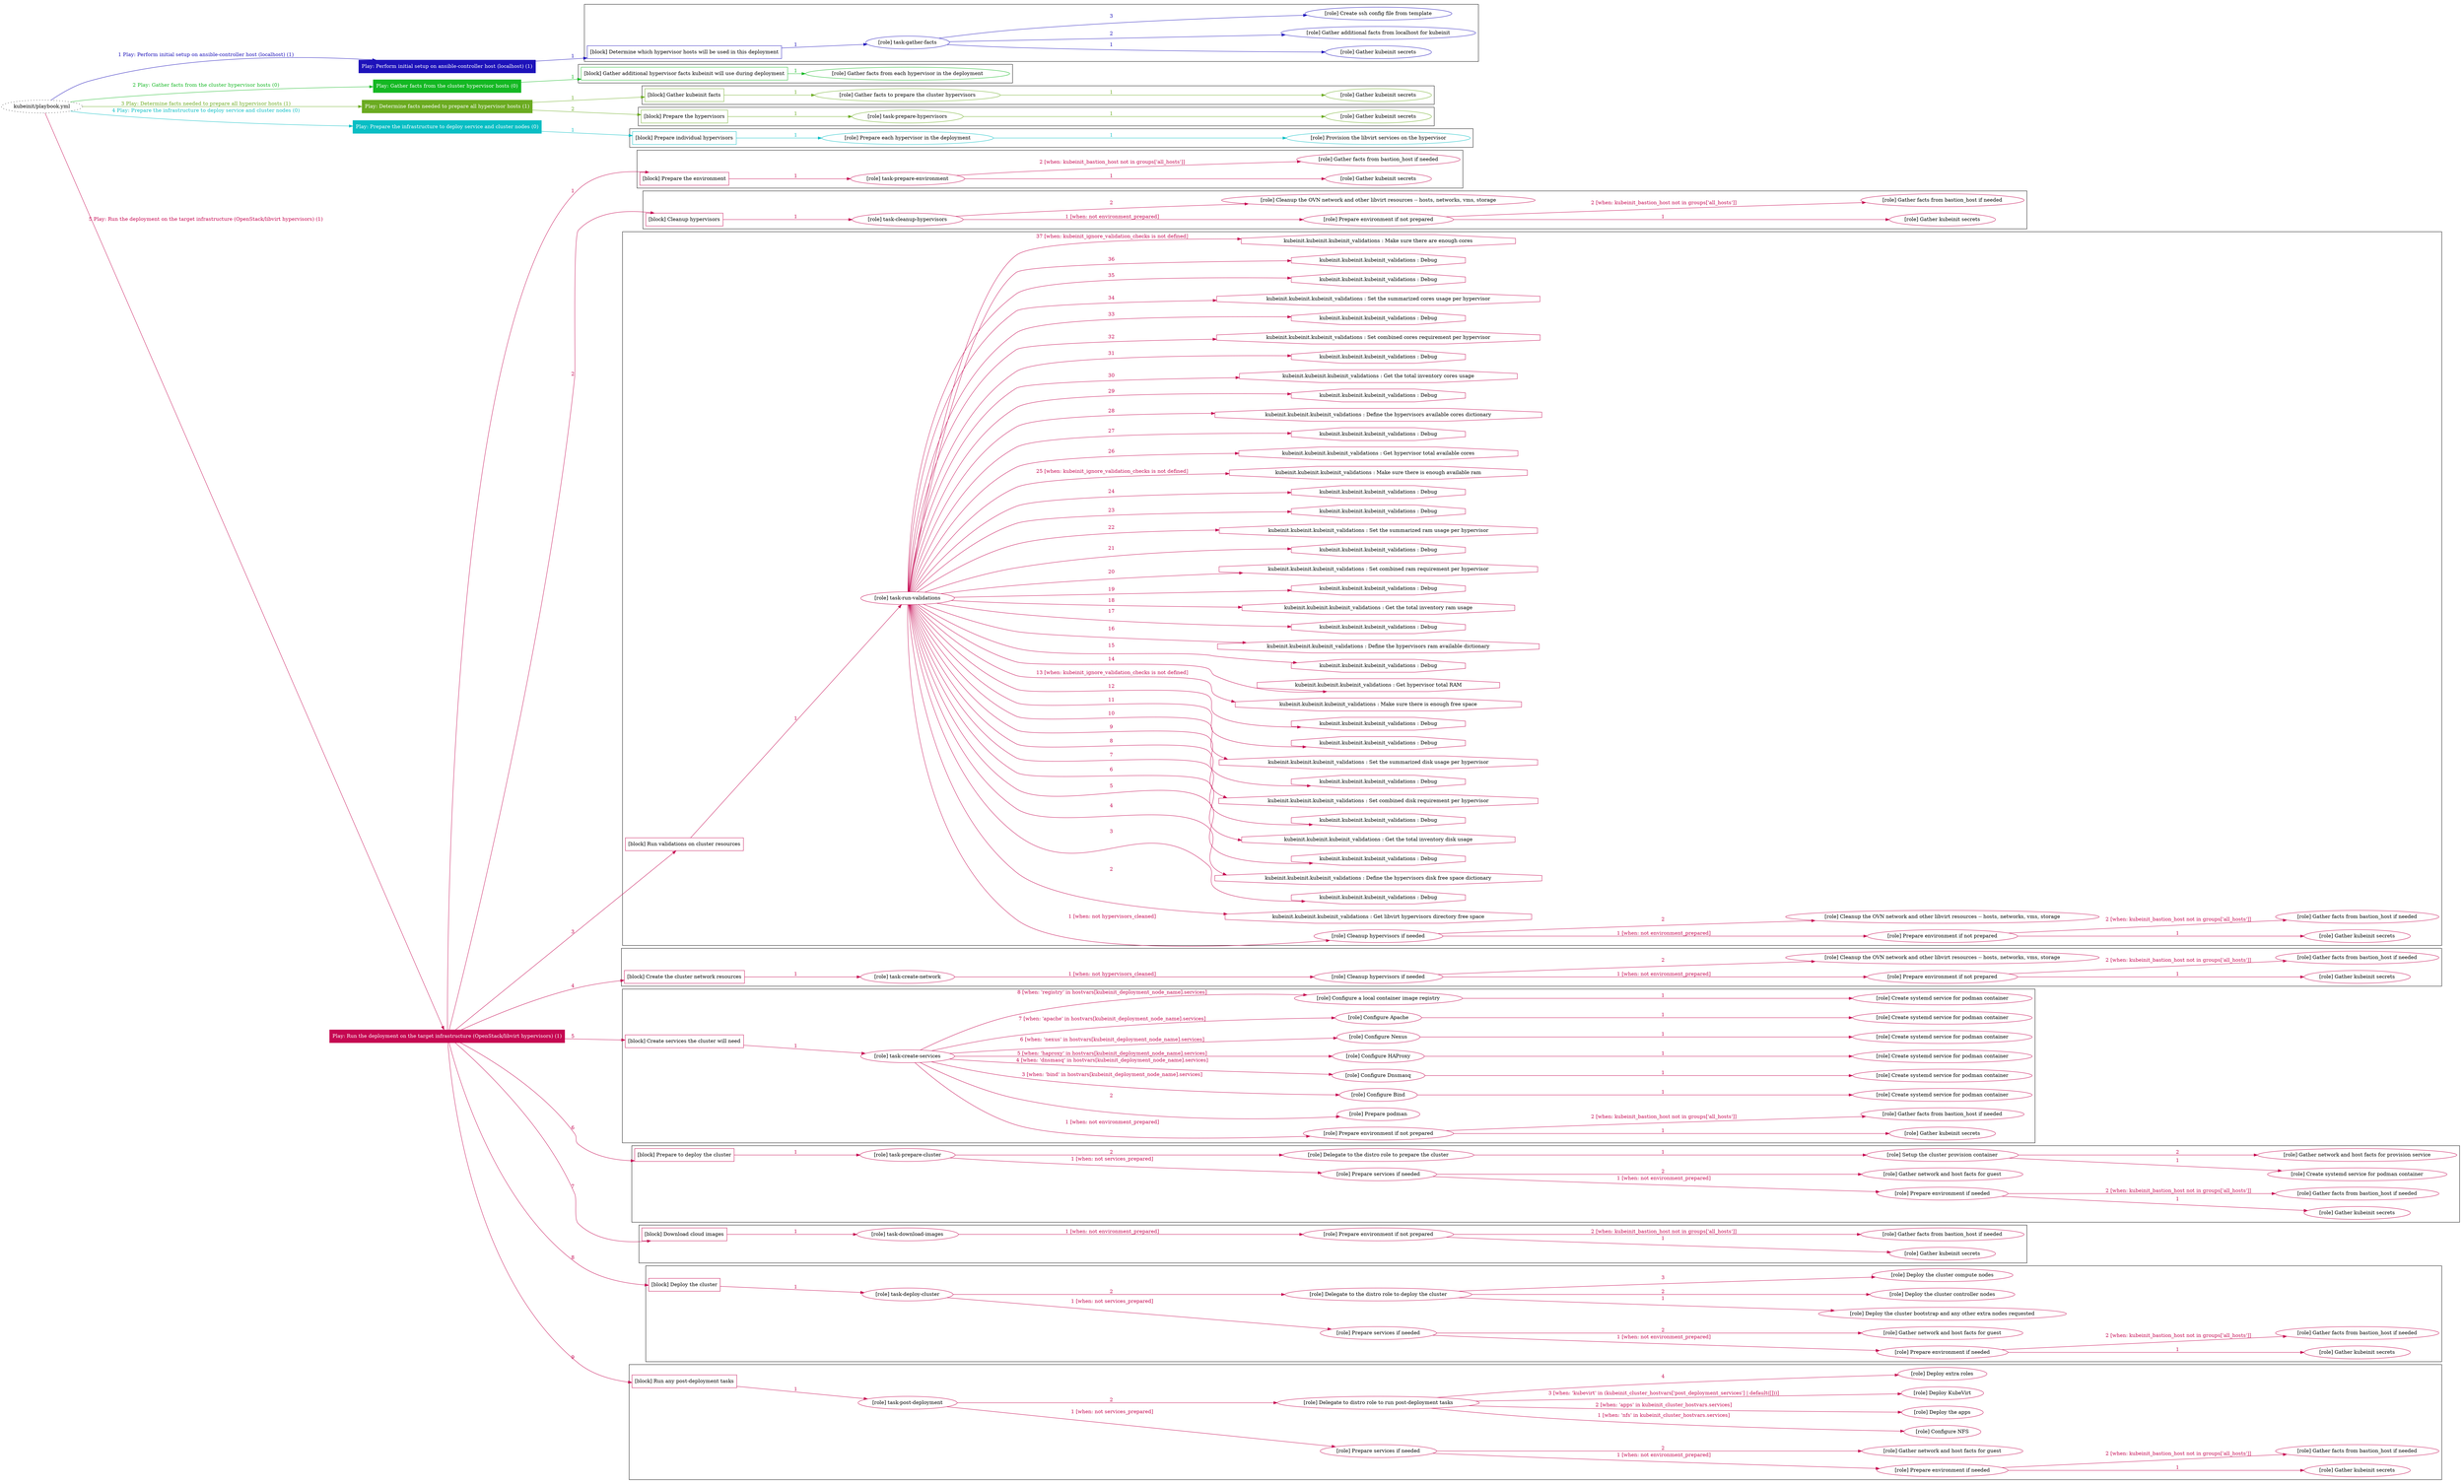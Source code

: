 digraph {
	graph [concentrate=true ordering=in rankdir=LR ratio=fill]
	edge [esep=5 sep=10]
	"kubeinit/playbook.yml" [URL="/home/runner/work/kubeinit/kubeinit/kubeinit/playbook.yml" id=playbook_cd16ead4 style=dotted]
	"kubeinit/playbook.yml" -> play_11371660 [label="1 Play: Perform initial setup on ansible-controller host (localhost) (1)" color="#1d12ba" fontcolor="#1d12ba" id=edge_play_11371660 labeltooltip="1 Play: Perform initial setup on ansible-controller host (localhost) (1)" tooltip="1 Play: Perform initial setup on ansible-controller host (localhost) (1)"]
	subgraph "Play: Perform initial setup on ansible-controller host (localhost) (1)" {
		play_11371660 [label="Play: Perform initial setup on ansible-controller host (localhost) (1)" URL="/home/runner/work/kubeinit/kubeinit/kubeinit/playbook.yml" color="#1d12ba" fontcolor="#ffffff" id=play_11371660 shape=box style=filled tooltip=localhost]
		play_11371660 -> block_003bd693 [label=1 color="#1d12ba" fontcolor="#1d12ba" id=edge_block_003bd693 labeltooltip=1 tooltip=1]
		subgraph cluster_block_003bd693 {
			block_003bd693 [label="[block] Determine which hypervisor hosts will be used in this deployment" URL="/home/runner/work/kubeinit/kubeinit/kubeinit/playbook.yml" color="#1d12ba" id=block_003bd693 labeltooltip="Determine which hypervisor hosts will be used in this deployment" shape=box tooltip="Determine which hypervisor hosts will be used in this deployment"]
			block_003bd693 -> role_1461ab74 [label="1 " color="#1d12ba" fontcolor="#1d12ba" id=edge_role_1461ab74 labeltooltip="1 " tooltip="1 "]
			subgraph "task-gather-facts" {
				role_1461ab74 [label="[role] task-gather-facts" URL="/home/runner/work/kubeinit/kubeinit/kubeinit/playbook.yml" color="#1d12ba" id=role_1461ab74 tooltip="task-gather-facts"]
				role_1461ab74 -> role_15c29827 [label="1 " color="#1d12ba" fontcolor="#1d12ba" id=edge_role_15c29827 labeltooltip="1 " tooltip="1 "]
				subgraph "Gather kubeinit secrets" {
					role_15c29827 [label="[role] Gather kubeinit secrets" URL="/home/runner/.ansible/collections/ansible_collections/kubeinit/kubeinit/roles/kubeinit_prepare/tasks/build_hypervisors_group.yml" color="#1d12ba" id=role_15c29827 tooltip="Gather kubeinit secrets"]
				}
				role_1461ab74 -> role_cc65c657 [label="2 " color="#1d12ba" fontcolor="#1d12ba" id=edge_role_cc65c657 labeltooltip="2 " tooltip="2 "]
				subgraph "Gather additional facts from localhost for kubeinit" {
					role_cc65c657 [label="[role] Gather additional facts from localhost for kubeinit" URL="/home/runner/.ansible/collections/ansible_collections/kubeinit/kubeinit/roles/kubeinit_prepare/tasks/build_hypervisors_group.yml" color="#1d12ba" id=role_cc65c657 tooltip="Gather additional facts from localhost for kubeinit"]
				}
				role_1461ab74 -> role_cb141299 [label="3 " color="#1d12ba" fontcolor="#1d12ba" id=edge_role_cb141299 labeltooltip="3 " tooltip="3 "]
				subgraph "Create ssh config file from template" {
					role_cb141299 [label="[role] Create ssh config file from template" URL="/home/runner/.ansible/collections/ansible_collections/kubeinit/kubeinit/roles/kubeinit_prepare/tasks/build_hypervisors_group.yml" color="#1d12ba" id=role_cb141299 tooltip="Create ssh config file from template"]
				}
			}
		}
	}
	"kubeinit/playbook.yml" -> play_63fe3775 [label="2 Play: Gather facts from the cluster hypervisor hosts (0)" color="#14b823" fontcolor="#14b823" id=edge_play_63fe3775 labeltooltip="2 Play: Gather facts from the cluster hypervisor hosts (0)" tooltip="2 Play: Gather facts from the cluster hypervisor hosts (0)"]
	subgraph "Play: Gather facts from the cluster hypervisor hosts (0)" {
		play_63fe3775 [label="Play: Gather facts from the cluster hypervisor hosts (0)" URL="/home/runner/work/kubeinit/kubeinit/kubeinit/playbook.yml" color="#14b823" fontcolor="#ffffff" id=play_63fe3775 shape=box style=filled tooltip="Play: Gather facts from the cluster hypervisor hosts (0)"]
		play_63fe3775 -> block_874e6f72 [label=1 color="#14b823" fontcolor="#14b823" id=edge_block_874e6f72 labeltooltip=1 tooltip=1]
		subgraph cluster_block_874e6f72 {
			block_874e6f72 [label="[block] Gather additional hypervisor facts kubeinit will use during deployment" URL="/home/runner/work/kubeinit/kubeinit/kubeinit/playbook.yml" color="#14b823" id=block_874e6f72 labeltooltip="Gather additional hypervisor facts kubeinit will use during deployment" shape=box tooltip="Gather additional hypervisor facts kubeinit will use during deployment"]
			block_874e6f72 -> role_eb7228c4 [label="1 " color="#14b823" fontcolor="#14b823" id=edge_role_eb7228c4 labeltooltip="1 " tooltip="1 "]
			subgraph "Gather facts from each hypervisor in the deployment" {
				role_eb7228c4 [label="[role] Gather facts from each hypervisor in the deployment" URL="/home/runner/work/kubeinit/kubeinit/kubeinit/playbook.yml" color="#14b823" id=role_eb7228c4 tooltip="Gather facts from each hypervisor in the deployment"]
			}
		}
	}
	"kubeinit/playbook.yml" -> play_6b877918 [label="3 Play: Determine facts needed to prepare all hypervisor hosts (1)" color="#6bab21" fontcolor="#6bab21" id=edge_play_6b877918 labeltooltip="3 Play: Determine facts needed to prepare all hypervisor hosts (1)" tooltip="3 Play: Determine facts needed to prepare all hypervisor hosts (1)"]
	subgraph "Play: Determine facts needed to prepare all hypervisor hosts (1)" {
		play_6b877918 [label="Play: Determine facts needed to prepare all hypervisor hosts (1)" URL="/home/runner/work/kubeinit/kubeinit/kubeinit/playbook.yml" color="#6bab21" fontcolor="#ffffff" id=play_6b877918 shape=box style=filled tooltip=localhost]
		play_6b877918 -> block_9a931f03 [label=1 color="#6bab21" fontcolor="#6bab21" id=edge_block_9a931f03 labeltooltip=1 tooltip=1]
		subgraph cluster_block_9a931f03 {
			block_9a931f03 [label="[block] Gather kubeinit facts" URL="/home/runner/work/kubeinit/kubeinit/kubeinit/playbook.yml" color="#6bab21" id=block_9a931f03 labeltooltip="Gather kubeinit facts" shape=box tooltip="Gather kubeinit facts"]
			block_9a931f03 -> role_4dd9bf9b [label="1 " color="#6bab21" fontcolor="#6bab21" id=edge_role_4dd9bf9b labeltooltip="1 " tooltip="1 "]
			subgraph "Gather facts to prepare the cluster hypervisors" {
				role_4dd9bf9b [label="[role] Gather facts to prepare the cluster hypervisors" URL="/home/runner/work/kubeinit/kubeinit/kubeinit/playbook.yml" color="#6bab21" id=role_4dd9bf9b tooltip="Gather facts to prepare the cluster hypervisors"]
				role_4dd9bf9b -> role_e84a032f [label="1 " color="#6bab21" fontcolor="#6bab21" id=edge_role_e84a032f labeltooltip="1 " tooltip="1 "]
				subgraph "Gather kubeinit secrets" {
					role_e84a032f [label="[role] Gather kubeinit secrets" URL="/home/runner/.ansible/collections/ansible_collections/kubeinit/kubeinit/roles/kubeinit_prepare/tasks/gather_kubeinit_facts.yml" color="#6bab21" id=role_e84a032f tooltip="Gather kubeinit secrets"]
				}
			}
		}
		play_6b877918 -> block_a1c297d4 [label=2 color="#6bab21" fontcolor="#6bab21" id=edge_block_a1c297d4 labeltooltip=2 tooltip=2]
		subgraph cluster_block_a1c297d4 {
			block_a1c297d4 [label="[block] Prepare the hypervisors" URL="/home/runner/work/kubeinit/kubeinit/kubeinit/playbook.yml" color="#6bab21" id=block_a1c297d4 labeltooltip="Prepare the hypervisors" shape=box tooltip="Prepare the hypervisors"]
			block_a1c297d4 -> role_7a3e7847 [label="1 " color="#6bab21" fontcolor="#6bab21" id=edge_role_7a3e7847 labeltooltip="1 " tooltip="1 "]
			subgraph "task-prepare-hypervisors" {
				role_7a3e7847 [label="[role] task-prepare-hypervisors" URL="/home/runner/work/kubeinit/kubeinit/kubeinit/playbook.yml" color="#6bab21" id=role_7a3e7847 tooltip="task-prepare-hypervisors"]
				role_7a3e7847 -> role_296711be [label="1 " color="#6bab21" fontcolor="#6bab21" id=edge_role_296711be labeltooltip="1 " tooltip="1 "]
				subgraph "Gather kubeinit secrets" {
					role_296711be [label="[role] Gather kubeinit secrets" URL="/home/runner/.ansible/collections/ansible_collections/kubeinit/kubeinit/roles/kubeinit_prepare/tasks/gather_kubeinit_facts.yml" color="#6bab21" id=role_296711be tooltip="Gather kubeinit secrets"]
				}
			}
		}
	}
	"kubeinit/playbook.yml" -> play_7763d731 [label="4 Play: Prepare the infrastructure to deploy service and cluster nodes (0)" color="#08bec4" fontcolor="#08bec4" id=edge_play_7763d731 labeltooltip="4 Play: Prepare the infrastructure to deploy service and cluster nodes (0)" tooltip="4 Play: Prepare the infrastructure to deploy service and cluster nodes (0)"]
	subgraph "Play: Prepare the infrastructure to deploy service and cluster nodes (0)" {
		play_7763d731 [label="Play: Prepare the infrastructure to deploy service and cluster nodes (0)" URL="/home/runner/work/kubeinit/kubeinit/kubeinit/playbook.yml" color="#08bec4" fontcolor="#ffffff" id=play_7763d731 shape=box style=filled tooltip="Play: Prepare the infrastructure to deploy service and cluster nodes (0)"]
		play_7763d731 -> block_60511282 [label=1 color="#08bec4" fontcolor="#08bec4" id=edge_block_60511282 labeltooltip=1 tooltip=1]
		subgraph cluster_block_60511282 {
			block_60511282 [label="[block] Prepare individual hypervisors" URL="/home/runner/work/kubeinit/kubeinit/kubeinit/playbook.yml" color="#08bec4" id=block_60511282 labeltooltip="Prepare individual hypervisors" shape=box tooltip="Prepare individual hypervisors"]
			block_60511282 -> role_931f05fa [label="1 " color="#08bec4" fontcolor="#08bec4" id=edge_role_931f05fa labeltooltip="1 " tooltip="1 "]
			subgraph "Prepare each hypervisor in the deployment" {
				role_931f05fa [label="[role] Prepare each hypervisor in the deployment" URL="/home/runner/work/kubeinit/kubeinit/kubeinit/playbook.yml" color="#08bec4" id=role_931f05fa tooltip="Prepare each hypervisor in the deployment"]
				role_931f05fa -> role_f83ff246 [label="1 " color="#08bec4" fontcolor="#08bec4" id=edge_role_f83ff246 labeltooltip="1 " tooltip="1 "]
				subgraph "Provision the libvirt services on the hypervisor" {
					role_f83ff246 [label="[role] Provision the libvirt services on the hypervisor" URL="/home/runner/.ansible/collections/ansible_collections/kubeinit/kubeinit/roles/kubeinit_prepare/tasks/prepare_hypervisor.yml" color="#08bec4" id=role_f83ff246 tooltip="Provision the libvirt services on the hypervisor"]
				}
			}
		}
	}
	"kubeinit/playbook.yml" -> play_a94980af [label="5 Play: Run the deployment on the target infrastructure (OpenStack/libvirt hypervisors) (1)" color="#c50751" fontcolor="#c50751" id=edge_play_a94980af labeltooltip="5 Play: Run the deployment on the target infrastructure (OpenStack/libvirt hypervisors) (1)" tooltip="5 Play: Run the deployment on the target infrastructure (OpenStack/libvirt hypervisors) (1)"]
	subgraph "Play: Run the deployment on the target infrastructure (OpenStack/libvirt hypervisors) (1)" {
		play_a94980af [label="Play: Run the deployment on the target infrastructure (OpenStack/libvirt hypervisors) (1)" URL="/home/runner/work/kubeinit/kubeinit/kubeinit/playbook.yml" color="#c50751" fontcolor="#ffffff" id=play_a94980af shape=box style=filled tooltip=localhost]
		play_a94980af -> block_7f23d1d3 [label=1 color="#c50751" fontcolor="#c50751" id=edge_block_7f23d1d3 labeltooltip=1 tooltip=1]
		subgraph cluster_block_7f23d1d3 {
			block_7f23d1d3 [label="[block] Prepare the environment" URL="/home/runner/work/kubeinit/kubeinit/kubeinit/playbook.yml" color="#c50751" id=block_7f23d1d3 labeltooltip="Prepare the environment" shape=box tooltip="Prepare the environment"]
			block_7f23d1d3 -> role_2b3832c0 [label="1 " color="#c50751" fontcolor="#c50751" id=edge_role_2b3832c0 labeltooltip="1 " tooltip="1 "]
			subgraph "task-prepare-environment" {
				role_2b3832c0 [label="[role] task-prepare-environment" URL="/home/runner/work/kubeinit/kubeinit/kubeinit/playbook.yml" color="#c50751" id=role_2b3832c0 tooltip="task-prepare-environment"]
				role_2b3832c0 -> role_0dd5f93f [label="1 " color="#c50751" fontcolor="#c50751" id=edge_role_0dd5f93f labeltooltip="1 " tooltip="1 "]
				subgraph "Gather kubeinit secrets" {
					role_0dd5f93f [label="[role] Gather kubeinit secrets" URL="/home/runner/.ansible/collections/ansible_collections/kubeinit/kubeinit/roles/kubeinit_prepare/tasks/gather_kubeinit_facts.yml" color="#c50751" id=role_0dd5f93f tooltip="Gather kubeinit secrets"]
				}
				role_2b3832c0 -> role_5904b283 [label="2 [when: kubeinit_bastion_host not in groups['all_hosts']]" color="#c50751" fontcolor="#c50751" id=edge_role_5904b283 labeltooltip="2 [when: kubeinit_bastion_host not in groups['all_hosts']]" tooltip="2 [when: kubeinit_bastion_host not in groups['all_hosts']]"]
				subgraph "Gather facts from bastion_host if needed" {
					role_5904b283 [label="[role] Gather facts from bastion_host if needed" URL="/home/runner/.ansible/collections/ansible_collections/kubeinit/kubeinit/roles/kubeinit_prepare/tasks/main.yml" color="#c50751" id=role_5904b283 tooltip="Gather facts from bastion_host if needed"]
				}
			}
		}
		play_a94980af -> block_cef72ad6 [label=2 color="#c50751" fontcolor="#c50751" id=edge_block_cef72ad6 labeltooltip=2 tooltip=2]
		subgraph cluster_block_cef72ad6 {
			block_cef72ad6 [label="[block] Cleanup hypervisors" URL="/home/runner/work/kubeinit/kubeinit/kubeinit/playbook.yml" color="#c50751" id=block_cef72ad6 labeltooltip="Cleanup hypervisors" shape=box tooltip="Cleanup hypervisors"]
			block_cef72ad6 -> role_95093b40 [label="1 " color="#c50751" fontcolor="#c50751" id=edge_role_95093b40 labeltooltip="1 " tooltip="1 "]
			subgraph "task-cleanup-hypervisors" {
				role_95093b40 [label="[role] task-cleanup-hypervisors" URL="/home/runner/work/kubeinit/kubeinit/kubeinit/playbook.yml" color="#c50751" id=role_95093b40 tooltip="task-cleanup-hypervisors"]
				role_95093b40 -> role_24d0aaef [label="1 [when: not environment_prepared]" color="#c50751" fontcolor="#c50751" id=edge_role_24d0aaef labeltooltip="1 [when: not environment_prepared]" tooltip="1 [when: not environment_prepared]"]
				subgraph "Prepare environment if not prepared" {
					role_24d0aaef [label="[role] Prepare environment if not prepared" URL="/home/runner/.ansible/collections/ansible_collections/kubeinit/kubeinit/roles/kubeinit_libvirt/tasks/cleanup_hypervisors.yml" color="#c50751" id=role_24d0aaef tooltip="Prepare environment if not prepared"]
					role_24d0aaef -> role_512c0434 [label="1 " color="#c50751" fontcolor="#c50751" id=edge_role_512c0434 labeltooltip="1 " tooltip="1 "]
					subgraph "Gather kubeinit secrets" {
						role_512c0434 [label="[role] Gather kubeinit secrets" URL="/home/runner/.ansible/collections/ansible_collections/kubeinit/kubeinit/roles/kubeinit_prepare/tasks/gather_kubeinit_facts.yml" color="#c50751" id=role_512c0434 tooltip="Gather kubeinit secrets"]
					}
					role_24d0aaef -> role_0984c1f4 [label="2 [when: kubeinit_bastion_host not in groups['all_hosts']]" color="#c50751" fontcolor="#c50751" id=edge_role_0984c1f4 labeltooltip="2 [when: kubeinit_bastion_host not in groups['all_hosts']]" tooltip="2 [when: kubeinit_bastion_host not in groups['all_hosts']]"]
					subgraph "Gather facts from bastion_host if needed" {
						role_0984c1f4 [label="[role] Gather facts from bastion_host if needed" URL="/home/runner/.ansible/collections/ansible_collections/kubeinit/kubeinit/roles/kubeinit_prepare/tasks/main.yml" color="#c50751" id=role_0984c1f4 tooltip="Gather facts from bastion_host if needed"]
					}
				}
				role_95093b40 -> role_f20df3d6 [label="2 " color="#c50751" fontcolor="#c50751" id=edge_role_f20df3d6 labeltooltip="2 " tooltip="2 "]
				subgraph "Cleanup the OVN network and other libvirt resources -- hosts, networks, vms, storage" {
					role_f20df3d6 [label="[role] Cleanup the OVN network and other libvirt resources -- hosts, networks, vms, storage" URL="/home/runner/.ansible/collections/ansible_collections/kubeinit/kubeinit/roles/kubeinit_libvirt/tasks/cleanup_hypervisors.yml" color="#c50751" id=role_f20df3d6 tooltip="Cleanup the OVN network and other libvirt resources -- hosts, networks, vms, storage"]
				}
			}
		}
		play_a94980af -> block_89711eef [label=3 color="#c50751" fontcolor="#c50751" id=edge_block_89711eef labeltooltip=3 tooltip=3]
		subgraph cluster_block_89711eef {
			block_89711eef [label="[block] Run validations on cluster resources" URL="/home/runner/work/kubeinit/kubeinit/kubeinit/playbook.yml" color="#c50751" id=block_89711eef labeltooltip="Run validations on cluster resources" shape=box tooltip="Run validations on cluster resources"]
			block_89711eef -> role_3c45a661 [label="1 " color="#c50751" fontcolor="#c50751" id=edge_role_3c45a661 labeltooltip="1 " tooltip="1 "]
			subgraph "task-run-validations" {
				role_3c45a661 [label="[role] task-run-validations" URL="/home/runner/work/kubeinit/kubeinit/kubeinit/playbook.yml" color="#c50751" id=role_3c45a661 tooltip="task-run-validations"]
				role_3c45a661 -> role_198b54dd [label="1 [when: not hypervisors_cleaned]" color="#c50751" fontcolor="#c50751" id=edge_role_198b54dd labeltooltip="1 [when: not hypervisors_cleaned]" tooltip="1 [when: not hypervisors_cleaned]"]
				subgraph "Cleanup hypervisors if needed" {
					role_198b54dd [label="[role] Cleanup hypervisors if needed" URL="/home/runner/.ansible/collections/ansible_collections/kubeinit/kubeinit/roles/kubeinit_validations/tasks/main.yml" color="#c50751" id=role_198b54dd tooltip="Cleanup hypervisors if needed"]
					role_198b54dd -> role_144cb276 [label="1 [when: not environment_prepared]" color="#c50751" fontcolor="#c50751" id=edge_role_144cb276 labeltooltip="1 [when: not environment_prepared]" tooltip="1 [when: not environment_prepared]"]
					subgraph "Prepare environment if not prepared" {
						role_144cb276 [label="[role] Prepare environment if not prepared" URL="/home/runner/.ansible/collections/ansible_collections/kubeinit/kubeinit/roles/kubeinit_libvirt/tasks/cleanup_hypervisors.yml" color="#c50751" id=role_144cb276 tooltip="Prepare environment if not prepared"]
						role_144cb276 -> role_412c0b9e [label="1 " color="#c50751" fontcolor="#c50751" id=edge_role_412c0b9e labeltooltip="1 " tooltip="1 "]
						subgraph "Gather kubeinit secrets" {
							role_412c0b9e [label="[role] Gather kubeinit secrets" URL="/home/runner/.ansible/collections/ansible_collections/kubeinit/kubeinit/roles/kubeinit_prepare/tasks/gather_kubeinit_facts.yml" color="#c50751" id=role_412c0b9e tooltip="Gather kubeinit secrets"]
						}
						role_144cb276 -> role_b5db2d75 [label="2 [when: kubeinit_bastion_host not in groups['all_hosts']]" color="#c50751" fontcolor="#c50751" id=edge_role_b5db2d75 labeltooltip="2 [when: kubeinit_bastion_host not in groups['all_hosts']]" tooltip="2 [when: kubeinit_bastion_host not in groups['all_hosts']]"]
						subgraph "Gather facts from bastion_host if needed" {
							role_b5db2d75 [label="[role] Gather facts from bastion_host if needed" URL="/home/runner/.ansible/collections/ansible_collections/kubeinit/kubeinit/roles/kubeinit_prepare/tasks/main.yml" color="#c50751" id=role_b5db2d75 tooltip="Gather facts from bastion_host if needed"]
						}
					}
					role_198b54dd -> role_e45bc16d [label="2 " color="#c50751" fontcolor="#c50751" id=edge_role_e45bc16d labeltooltip="2 " tooltip="2 "]
					subgraph "Cleanup the OVN network and other libvirt resources -- hosts, networks, vms, storage" {
						role_e45bc16d [label="[role] Cleanup the OVN network and other libvirt resources -- hosts, networks, vms, storage" URL="/home/runner/.ansible/collections/ansible_collections/kubeinit/kubeinit/roles/kubeinit_libvirt/tasks/cleanup_hypervisors.yml" color="#c50751" id=role_e45bc16d tooltip="Cleanup the OVN network and other libvirt resources -- hosts, networks, vms, storage"]
					}
				}
				task_63f6a3d4 [label="kubeinit.kubeinit.kubeinit_validations : Get libvirt hypervisors directory free space" URL="/home/runner/.ansible/collections/ansible_collections/kubeinit/kubeinit/roles/kubeinit_validations/tasks/10_libvirt_free_space.yml" color="#c50751" id=task_63f6a3d4 shape=octagon tooltip="kubeinit.kubeinit.kubeinit_validations : Get libvirt hypervisors directory free space"]
				role_3c45a661 -> task_63f6a3d4 [label="2 " color="#c50751" fontcolor="#c50751" id=edge_task_63f6a3d4 labeltooltip="2 " tooltip="2 "]
				task_f235f032 [label="kubeinit.kubeinit.kubeinit_validations : Debug" URL="/home/runner/.ansible/collections/ansible_collections/kubeinit/kubeinit/roles/kubeinit_validations/tasks/10_libvirt_free_space.yml" color="#c50751" id=task_f235f032 shape=octagon tooltip="kubeinit.kubeinit.kubeinit_validations : Debug"]
				role_3c45a661 -> task_f235f032 [label="3 " color="#c50751" fontcolor="#c50751" id=edge_task_f235f032 labeltooltip="3 " tooltip="3 "]
				task_7482a63d [label="kubeinit.kubeinit.kubeinit_validations : Define the hypervisors disk free space dictionary" URL="/home/runner/.ansible/collections/ansible_collections/kubeinit/kubeinit/roles/kubeinit_validations/tasks/10_libvirt_free_space.yml" color="#c50751" id=task_7482a63d shape=octagon tooltip="kubeinit.kubeinit.kubeinit_validations : Define the hypervisors disk free space dictionary"]
				role_3c45a661 -> task_7482a63d [label="4 " color="#c50751" fontcolor="#c50751" id=edge_task_7482a63d labeltooltip="4 " tooltip="4 "]
				task_71e4ed7b [label="kubeinit.kubeinit.kubeinit_validations : Debug" URL="/home/runner/.ansible/collections/ansible_collections/kubeinit/kubeinit/roles/kubeinit_validations/tasks/10_libvirt_free_space.yml" color="#c50751" id=task_71e4ed7b shape=octagon tooltip="kubeinit.kubeinit.kubeinit_validations : Debug"]
				role_3c45a661 -> task_71e4ed7b [label="5 " color="#c50751" fontcolor="#c50751" id=edge_task_71e4ed7b labeltooltip="5 " tooltip="5 "]
				task_44490036 [label="kubeinit.kubeinit.kubeinit_validations : Get the total inventory disk usage" URL="/home/runner/.ansible/collections/ansible_collections/kubeinit/kubeinit/roles/kubeinit_validations/tasks/10_libvirt_free_space.yml" color="#c50751" id=task_44490036 shape=octagon tooltip="kubeinit.kubeinit.kubeinit_validations : Get the total inventory disk usage"]
				role_3c45a661 -> task_44490036 [label="6 " color="#c50751" fontcolor="#c50751" id=edge_task_44490036 labeltooltip="6 " tooltip="6 "]
				task_16bd3f39 [label="kubeinit.kubeinit.kubeinit_validations : Debug" URL="/home/runner/.ansible/collections/ansible_collections/kubeinit/kubeinit/roles/kubeinit_validations/tasks/10_libvirt_free_space.yml" color="#c50751" id=task_16bd3f39 shape=octagon tooltip="kubeinit.kubeinit.kubeinit_validations : Debug"]
				role_3c45a661 -> task_16bd3f39 [label="7 " color="#c50751" fontcolor="#c50751" id=edge_task_16bd3f39 labeltooltip="7 " tooltip="7 "]
				task_02ad787b [label="kubeinit.kubeinit.kubeinit_validations : Set combined disk requirement per hypervisor" URL="/home/runner/.ansible/collections/ansible_collections/kubeinit/kubeinit/roles/kubeinit_validations/tasks/10_libvirt_free_space.yml" color="#c50751" id=task_02ad787b shape=octagon tooltip="kubeinit.kubeinit.kubeinit_validations : Set combined disk requirement per hypervisor"]
				role_3c45a661 -> task_02ad787b [label="8 " color="#c50751" fontcolor="#c50751" id=edge_task_02ad787b labeltooltip="8 " tooltip="8 "]
				task_a9f86ada [label="kubeinit.kubeinit.kubeinit_validations : Debug" URL="/home/runner/.ansible/collections/ansible_collections/kubeinit/kubeinit/roles/kubeinit_validations/tasks/10_libvirt_free_space.yml" color="#c50751" id=task_a9f86ada shape=octagon tooltip="kubeinit.kubeinit.kubeinit_validations : Debug"]
				role_3c45a661 -> task_a9f86ada [label="9 " color="#c50751" fontcolor="#c50751" id=edge_task_a9f86ada labeltooltip="9 " tooltip="9 "]
				task_7e61ef0e [label="kubeinit.kubeinit.kubeinit_validations : Set the summarized disk usage per hypervisor" URL="/home/runner/.ansible/collections/ansible_collections/kubeinit/kubeinit/roles/kubeinit_validations/tasks/10_libvirt_free_space.yml" color="#c50751" id=task_7e61ef0e shape=octagon tooltip="kubeinit.kubeinit.kubeinit_validations : Set the summarized disk usage per hypervisor"]
				role_3c45a661 -> task_7e61ef0e [label="10 " color="#c50751" fontcolor="#c50751" id=edge_task_7e61ef0e labeltooltip="10 " tooltip="10 "]
				task_0809f26e [label="kubeinit.kubeinit.kubeinit_validations : Debug" URL="/home/runner/.ansible/collections/ansible_collections/kubeinit/kubeinit/roles/kubeinit_validations/tasks/10_libvirt_free_space.yml" color="#c50751" id=task_0809f26e shape=octagon tooltip="kubeinit.kubeinit.kubeinit_validations : Debug"]
				role_3c45a661 -> task_0809f26e [label="11 " color="#c50751" fontcolor="#c50751" id=edge_task_0809f26e labeltooltip="11 " tooltip="11 "]
				task_63d3997e [label="kubeinit.kubeinit.kubeinit_validations : Debug" URL="/home/runner/.ansible/collections/ansible_collections/kubeinit/kubeinit/roles/kubeinit_validations/tasks/10_libvirt_free_space.yml" color="#c50751" id=task_63d3997e shape=octagon tooltip="kubeinit.kubeinit.kubeinit_validations : Debug"]
				role_3c45a661 -> task_63d3997e [label="12 " color="#c50751" fontcolor="#c50751" id=edge_task_63d3997e labeltooltip="12 " tooltip="12 "]
				task_a0bd6abe [label="kubeinit.kubeinit.kubeinit_validations : Make sure there is enough free space" URL="/home/runner/.ansible/collections/ansible_collections/kubeinit/kubeinit/roles/kubeinit_validations/tasks/10_libvirt_free_space.yml" color="#c50751" id=task_a0bd6abe shape=octagon tooltip="kubeinit.kubeinit.kubeinit_validations : Make sure there is enough free space"]
				role_3c45a661 -> task_a0bd6abe [label="13 [when: kubeinit_ignore_validation_checks is not defined]" color="#c50751" fontcolor="#c50751" id=edge_task_a0bd6abe labeltooltip="13 [when: kubeinit_ignore_validation_checks is not defined]" tooltip="13 [when: kubeinit_ignore_validation_checks is not defined]"]
				task_4675b446 [label="kubeinit.kubeinit.kubeinit_validations : Get hypervisor total RAM" URL="/home/runner/.ansible/collections/ansible_collections/kubeinit/kubeinit/roles/kubeinit_validations/tasks/20_libvirt_available_ram.yml" color="#c50751" id=task_4675b446 shape=octagon tooltip="kubeinit.kubeinit.kubeinit_validations : Get hypervisor total RAM"]
				role_3c45a661 -> task_4675b446 [label="14 " color="#c50751" fontcolor="#c50751" id=edge_task_4675b446 labeltooltip="14 " tooltip="14 "]
				task_22c21cde [label="kubeinit.kubeinit.kubeinit_validations : Debug" URL="/home/runner/.ansible/collections/ansible_collections/kubeinit/kubeinit/roles/kubeinit_validations/tasks/20_libvirt_available_ram.yml" color="#c50751" id=task_22c21cde shape=octagon tooltip="kubeinit.kubeinit.kubeinit_validations : Debug"]
				role_3c45a661 -> task_22c21cde [label="15 " color="#c50751" fontcolor="#c50751" id=edge_task_22c21cde labeltooltip="15 " tooltip="15 "]
				task_a95a72a9 [label="kubeinit.kubeinit.kubeinit_validations : Define the hypervisors ram available dictionary" URL="/home/runner/.ansible/collections/ansible_collections/kubeinit/kubeinit/roles/kubeinit_validations/tasks/20_libvirt_available_ram.yml" color="#c50751" id=task_a95a72a9 shape=octagon tooltip="kubeinit.kubeinit.kubeinit_validations : Define the hypervisors ram available dictionary"]
				role_3c45a661 -> task_a95a72a9 [label="16 " color="#c50751" fontcolor="#c50751" id=edge_task_a95a72a9 labeltooltip="16 " tooltip="16 "]
				task_59108786 [label="kubeinit.kubeinit.kubeinit_validations : Debug" URL="/home/runner/.ansible/collections/ansible_collections/kubeinit/kubeinit/roles/kubeinit_validations/tasks/20_libvirt_available_ram.yml" color="#c50751" id=task_59108786 shape=octagon tooltip="kubeinit.kubeinit.kubeinit_validations : Debug"]
				role_3c45a661 -> task_59108786 [label="17 " color="#c50751" fontcolor="#c50751" id=edge_task_59108786 labeltooltip="17 " tooltip="17 "]
				task_00e527d6 [label="kubeinit.kubeinit.kubeinit_validations : Get the total inventory ram usage" URL="/home/runner/.ansible/collections/ansible_collections/kubeinit/kubeinit/roles/kubeinit_validations/tasks/20_libvirt_available_ram.yml" color="#c50751" id=task_00e527d6 shape=octagon tooltip="kubeinit.kubeinit.kubeinit_validations : Get the total inventory ram usage"]
				role_3c45a661 -> task_00e527d6 [label="18 " color="#c50751" fontcolor="#c50751" id=edge_task_00e527d6 labeltooltip="18 " tooltip="18 "]
				task_35282201 [label="kubeinit.kubeinit.kubeinit_validations : Debug" URL="/home/runner/.ansible/collections/ansible_collections/kubeinit/kubeinit/roles/kubeinit_validations/tasks/20_libvirt_available_ram.yml" color="#c50751" id=task_35282201 shape=octagon tooltip="kubeinit.kubeinit.kubeinit_validations : Debug"]
				role_3c45a661 -> task_35282201 [label="19 " color="#c50751" fontcolor="#c50751" id=edge_task_35282201 labeltooltip="19 " tooltip="19 "]
				task_84cc9ec8 [label="kubeinit.kubeinit.kubeinit_validations : Set combined ram requirement per hypervisor" URL="/home/runner/.ansible/collections/ansible_collections/kubeinit/kubeinit/roles/kubeinit_validations/tasks/20_libvirt_available_ram.yml" color="#c50751" id=task_84cc9ec8 shape=octagon tooltip="kubeinit.kubeinit.kubeinit_validations : Set combined ram requirement per hypervisor"]
				role_3c45a661 -> task_84cc9ec8 [label="20 " color="#c50751" fontcolor="#c50751" id=edge_task_84cc9ec8 labeltooltip="20 " tooltip="20 "]
				task_646197b5 [label="kubeinit.kubeinit.kubeinit_validations : Debug" URL="/home/runner/.ansible/collections/ansible_collections/kubeinit/kubeinit/roles/kubeinit_validations/tasks/20_libvirt_available_ram.yml" color="#c50751" id=task_646197b5 shape=octagon tooltip="kubeinit.kubeinit.kubeinit_validations : Debug"]
				role_3c45a661 -> task_646197b5 [label="21 " color="#c50751" fontcolor="#c50751" id=edge_task_646197b5 labeltooltip="21 " tooltip="21 "]
				task_5a36065a [label="kubeinit.kubeinit.kubeinit_validations : Set the summarized ram usage per hypervisor" URL="/home/runner/.ansible/collections/ansible_collections/kubeinit/kubeinit/roles/kubeinit_validations/tasks/20_libvirt_available_ram.yml" color="#c50751" id=task_5a36065a shape=octagon tooltip="kubeinit.kubeinit.kubeinit_validations : Set the summarized ram usage per hypervisor"]
				role_3c45a661 -> task_5a36065a [label="22 " color="#c50751" fontcolor="#c50751" id=edge_task_5a36065a labeltooltip="22 " tooltip="22 "]
				task_ab2ebbbb [label="kubeinit.kubeinit.kubeinit_validations : Debug" URL="/home/runner/.ansible/collections/ansible_collections/kubeinit/kubeinit/roles/kubeinit_validations/tasks/20_libvirt_available_ram.yml" color="#c50751" id=task_ab2ebbbb shape=octagon tooltip="kubeinit.kubeinit.kubeinit_validations : Debug"]
				role_3c45a661 -> task_ab2ebbbb [label="23 " color="#c50751" fontcolor="#c50751" id=edge_task_ab2ebbbb labeltooltip="23 " tooltip="23 "]
				task_986111cb [label="kubeinit.kubeinit.kubeinit_validations : Debug" URL="/home/runner/.ansible/collections/ansible_collections/kubeinit/kubeinit/roles/kubeinit_validations/tasks/20_libvirt_available_ram.yml" color="#c50751" id=task_986111cb shape=octagon tooltip="kubeinit.kubeinit.kubeinit_validations : Debug"]
				role_3c45a661 -> task_986111cb [label="24 " color="#c50751" fontcolor="#c50751" id=edge_task_986111cb labeltooltip="24 " tooltip="24 "]
				task_ac22c848 [label="kubeinit.kubeinit.kubeinit_validations : Make sure there is enough available ram" URL="/home/runner/.ansible/collections/ansible_collections/kubeinit/kubeinit/roles/kubeinit_validations/tasks/20_libvirt_available_ram.yml" color="#c50751" id=task_ac22c848 shape=octagon tooltip="kubeinit.kubeinit.kubeinit_validations : Make sure there is enough available ram"]
				role_3c45a661 -> task_ac22c848 [label="25 [when: kubeinit_ignore_validation_checks is not defined]" color="#c50751" fontcolor="#c50751" id=edge_task_ac22c848 labeltooltip="25 [when: kubeinit_ignore_validation_checks is not defined]" tooltip="25 [when: kubeinit_ignore_validation_checks is not defined]"]
				task_1509aeaf [label="kubeinit.kubeinit.kubeinit_validations : Get hypervisor total available cores" URL="/home/runner/.ansible/collections/ansible_collections/kubeinit/kubeinit/roles/kubeinit_validations/tasks/30_libvirt_check_cpu_cores.yml" color="#c50751" id=task_1509aeaf shape=octagon tooltip="kubeinit.kubeinit.kubeinit_validations : Get hypervisor total available cores"]
				role_3c45a661 -> task_1509aeaf [label="26 " color="#c50751" fontcolor="#c50751" id=edge_task_1509aeaf labeltooltip="26 " tooltip="26 "]
				task_d1ab2146 [label="kubeinit.kubeinit.kubeinit_validations : Debug" URL="/home/runner/.ansible/collections/ansible_collections/kubeinit/kubeinit/roles/kubeinit_validations/tasks/30_libvirt_check_cpu_cores.yml" color="#c50751" id=task_d1ab2146 shape=octagon tooltip="kubeinit.kubeinit.kubeinit_validations : Debug"]
				role_3c45a661 -> task_d1ab2146 [label="27 " color="#c50751" fontcolor="#c50751" id=edge_task_d1ab2146 labeltooltip="27 " tooltip="27 "]
				task_b7f30db2 [label="kubeinit.kubeinit.kubeinit_validations : Define the hypervisors available cores dictionary" URL="/home/runner/.ansible/collections/ansible_collections/kubeinit/kubeinit/roles/kubeinit_validations/tasks/30_libvirt_check_cpu_cores.yml" color="#c50751" id=task_b7f30db2 shape=octagon tooltip="kubeinit.kubeinit.kubeinit_validations : Define the hypervisors available cores dictionary"]
				role_3c45a661 -> task_b7f30db2 [label="28 " color="#c50751" fontcolor="#c50751" id=edge_task_b7f30db2 labeltooltip="28 " tooltip="28 "]
				task_831d7da8 [label="kubeinit.kubeinit.kubeinit_validations : Debug" URL="/home/runner/.ansible/collections/ansible_collections/kubeinit/kubeinit/roles/kubeinit_validations/tasks/30_libvirt_check_cpu_cores.yml" color="#c50751" id=task_831d7da8 shape=octagon tooltip="kubeinit.kubeinit.kubeinit_validations : Debug"]
				role_3c45a661 -> task_831d7da8 [label="29 " color="#c50751" fontcolor="#c50751" id=edge_task_831d7da8 labeltooltip="29 " tooltip="29 "]
				task_9b9729de [label="kubeinit.kubeinit.kubeinit_validations : Get the total inventory cores usage" URL="/home/runner/.ansible/collections/ansible_collections/kubeinit/kubeinit/roles/kubeinit_validations/tasks/30_libvirt_check_cpu_cores.yml" color="#c50751" id=task_9b9729de shape=octagon tooltip="kubeinit.kubeinit.kubeinit_validations : Get the total inventory cores usage"]
				role_3c45a661 -> task_9b9729de [label="30 " color="#c50751" fontcolor="#c50751" id=edge_task_9b9729de labeltooltip="30 " tooltip="30 "]
				task_cc0bb291 [label="kubeinit.kubeinit.kubeinit_validations : Debug" URL="/home/runner/.ansible/collections/ansible_collections/kubeinit/kubeinit/roles/kubeinit_validations/tasks/30_libvirt_check_cpu_cores.yml" color="#c50751" id=task_cc0bb291 shape=octagon tooltip="kubeinit.kubeinit.kubeinit_validations : Debug"]
				role_3c45a661 -> task_cc0bb291 [label="31 " color="#c50751" fontcolor="#c50751" id=edge_task_cc0bb291 labeltooltip="31 " tooltip="31 "]
				task_c91f20cf [label="kubeinit.kubeinit.kubeinit_validations : Set combined cores requirement per hypervisor" URL="/home/runner/.ansible/collections/ansible_collections/kubeinit/kubeinit/roles/kubeinit_validations/tasks/30_libvirt_check_cpu_cores.yml" color="#c50751" id=task_c91f20cf shape=octagon tooltip="kubeinit.kubeinit.kubeinit_validations : Set combined cores requirement per hypervisor"]
				role_3c45a661 -> task_c91f20cf [label="32 " color="#c50751" fontcolor="#c50751" id=edge_task_c91f20cf labeltooltip="32 " tooltip="32 "]
				task_9d2ae516 [label="kubeinit.kubeinit.kubeinit_validations : Debug" URL="/home/runner/.ansible/collections/ansible_collections/kubeinit/kubeinit/roles/kubeinit_validations/tasks/30_libvirt_check_cpu_cores.yml" color="#c50751" id=task_9d2ae516 shape=octagon tooltip="kubeinit.kubeinit.kubeinit_validations : Debug"]
				role_3c45a661 -> task_9d2ae516 [label="33 " color="#c50751" fontcolor="#c50751" id=edge_task_9d2ae516 labeltooltip="33 " tooltip="33 "]
				task_3ce79266 [label="kubeinit.kubeinit.kubeinit_validations : Set the summarized cores usage per hypervisor" URL="/home/runner/.ansible/collections/ansible_collections/kubeinit/kubeinit/roles/kubeinit_validations/tasks/30_libvirt_check_cpu_cores.yml" color="#c50751" id=task_3ce79266 shape=octagon tooltip="kubeinit.kubeinit.kubeinit_validations : Set the summarized cores usage per hypervisor"]
				role_3c45a661 -> task_3ce79266 [label="34 " color="#c50751" fontcolor="#c50751" id=edge_task_3ce79266 labeltooltip="34 " tooltip="34 "]
				task_1070f6a4 [label="kubeinit.kubeinit.kubeinit_validations : Debug" URL="/home/runner/.ansible/collections/ansible_collections/kubeinit/kubeinit/roles/kubeinit_validations/tasks/30_libvirt_check_cpu_cores.yml" color="#c50751" id=task_1070f6a4 shape=octagon tooltip="kubeinit.kubeinit.kubeinit_validations : Debug"]
				role_3c45a661 -> task_1070f6a4 [label="35 " color="#c50751" fontcolor="#c50751" id=edge_task_1070f6a4 labeltooltip="35 " tooltip="35 "]
				task_74c33b41 [label="kubeinit.kubeinit.kubeinit_validations : Debug" URL="/home/runner/.ansible/collections/ansible_collections/kubeinit/kubeinit/roles/kubeinit_validations/tasks/30_libvirt_check_cpu_cores.yml" color="#c50751" id=task_74c33b41 shape=octagon tooltip="kubeinit.kubeinit.kubeinit_validations : Debug"]
				role_3c45a661 -> task_74c33b41 [label="36 " color="#c50751" fontcolor="#c50751" id=edge_task_74c33b41 labeltooltip="36 " tooltip="36 "]
				task_3ac362ce [label="kubeinit.kubeinit.kubeinit_validations : Make sure there are enough cores" URL="/home/runner/.ansible/collections/ansible_collections/kubeinit/kubeinit/roles/kubeinit_validations/tasks/30_libvirt_check_cpu_cores.yml" color="#c50751" id=task_3ac362ce shape=octagon tooltip="kubeinit.kubeinit.kubeinit_validations : Make sure there are enough cores"]
				role_3c45a661 -> task_3ac362ce [label="37 [when: kubeinit_ignore_validation_checks is not defined]" color="#c50751" fontcolor="#c50751" id=edge_task_3ac362ce labeltooltip="37 [when: kubeinit_ignore_validation_checks is not defined]" tooltip="37 [when: kubeinit_ignore_validation_checks is not defined]"]
			}
		}
		play_a94980af -> block_e3ea81e4 [label=4 color="#c50751" fontcolor="#c50751" id=edge_block_e3ea81e4 labeltooltip=4 tooltip=4]
		subgraph cluster_block_e3ea81e4 {
			block_e3ea81e4 [label="[block] Create the cluster network resources" URL="/home/runner/work/kubeinit/kubeinit/kubeinit/playbook.yml" color="#c50751" id=block_e3ea81e4 labeltooltip="Create the cluster network resources" shape=box tooltip="Create the cluster network resources"]
			block_e3ea81e4 -> role_52f58681 [label="1 " color="#c50751" fontcolor="#c50751" id=edge_role_52f58681 labeltooltip="1 " tooltip="1 "]
			subgraph "task-create-network" {
				role_52f58681 [label="[role] task-create-network" URL="/home/runner/work/kubeinit/kubeinit/kubeinit/playbook.yml" color="#c50751" id=role_52f58681 tooltip="task-create-network"]
				role_52f58681 -> role_feb84b8d [label="1 [when: not hypervisors_cleaned]" color="#c50751" fontcolor="#c50751" id=edge_role_feb84b8d labeltooltip="1 [when: not hypervisors_cleaned]" tooltip="1 [when: not hypervisors_cleaned]"]
				subgraph "Cleanup hypervisors if needed" {
					role_feb84b8d [label="[role] Cleanup hypervisors if needed" URL="/home/runner/.ansible/collections/ansible_collections/kubeinit/kubeinit/roles/kubeinit_libvirt/tasks/create_network.yml" color="#c50751" id=role_feb84b8d tooltip="Cleanup hypervisors if needed"]
					role_feb84b8d -> role_43b4869c [label="1 [when: not environment_prepared]" color="#c50751" fontcolor="#c50751" id=edge_role_43b4869c labeltooltip="1 [when: not environment_prepared]" tooltip="1 [when: not environment_prepared]"]
					subgraph "Prepare environment if not prepared" {
						role_43b4869c [label="[role] Prepare environment if not prepared" URL="/home/runner/.ansible/collections/ansible_collections/kubeinit/kubeinit/roles/kubeinit_libvirt/tasks/cleanup_hypervisors.yml" color="#c50751" id=role_43b4869c tooltip="Prepare environment if not prepared"]
						role_43b4869c -> role_ce1fb9e7 [label="1 " color="#c50751" fontcolor="#c50751" id=edge_role_ce1fb9e7 labeltooltip="1 " tooltip="1 "]
						subgraph "Gather kubeinit secrets" {
							role_ce1fb9e7 [label="[role] Gather kubeinit secrets" URL="/home/runner/.ansible/collections/ansible_collections/kubeinit/kubeinit/roles/kubeinit_prepare/tasks/gather_kubeinit_facts.yml" color="#c50751" id=role_ce1fb9e7 tooltip="Gather kubeinit secrets"]
						}
						role_43b4869c -> role_741182e0 [label="2 [when: kubeinit_bastion_host not in groups['all_hosts']]" color="#c50751" fontcolor="#c50751" id=edge_role_741182e0 labeltooltip="2 [when: kubeinit_bastion_host not in groups['all_hosts']]" tooltip="2 [when: kubeinit_bastion_host not in groups['all_hosts']]"]
						subgraph "Gather facts from bastion_host if needed" {
							role_741182e0 [label="[role] Gather facts from bastion_host if needed" URL="/home/runner/.ansible/collections/ansible_collections/kubeinit/kubeinit/roles/kubeinit_prepare/tasks/main.yml" color="#c50751" id=role_741182e0 tooltip="Gather facts from bastion_host if needed"]
						}
					}
					role_feb84b8d -> role_128c017e [label="2 " color="#c50751" fontcolor="#c50751" id=edge_role_128c017e labeltooltip="2 " tooltip="2 "]
					subgraph "Cleanup the OVN network and other libvirt resources -- hosts, networks, vms, storage" {
						role_128c017e [label="[role] Cleanup the OVN network and other libvirt resources -- hosts, networks, vms, storage" URL="/home/runner/.ansible/collections/ansible_collections/kubeinit/kubeinit/roles/kubeinit_libvirt/tasks/cleanup_hypervisors.yml" color="#c50751" id=role_128c017e tooltip="Cleanup the OVN network and other libvirt resources -- hosts, networks, vms, storage"]
					}
				}
			}
		}
		play_a94980af -> block_0c687b25 [label=5 color="#c50751" fontcolor="#c50751" id=edge_block_0c687b25 labeltooltip=5 tooltip=5]
		subgraph cluster_block_0c687b25 {
			block_0c687b25 [label="[block] Create services the cluster will need" URL="/home/runner/work/kubeinit/kubeinit/kubeinit/playbook.yml" color="#c50751" id=block_0c687b25 labeltooltip="Create services the cluster will need" shape=box tooltip="Create services the cluster will need"]
			block_0c687b25 -> role_2c84d053 [label="1 " color="#c50751" fontcolor="#c50751" id=edge_role_2c84d053 labeltooltip="1 " tooltip="1 "]
			subgraph "task-create-services" {
				role_2c84d053 [label="[role] task-create-services" URL="/home/runner/work/kubeinit/kubeinit/kubeinit/playbook.yml" color="#c50751" id=role_2c84d053 tooltip="task-create-services"]
				role_2c84d053 -> role_7df2048f [label="1 [when: not environment_prepared]" color="#c50751" fontcolor="#c50751" id=edge_role_7df2048f labeltooltip="1 [when: not environment_prepared]" tooltip="1 [when: not environment_prepared]"]
				subgraph "Prepare environment if not prepared" {
					role_7df2048f [label="[role] Prepare environment if not prepared" URL="/home/runner/.ansible/collections/ansible_collections/kubeinit/kubeinit/roles/kubeinit_services/tasks/main.yml" color="#c50751" id=role_7df2048f tooltip="Prepare environment if not prepared"]
					role_7df2048f -> role_315f1309 [label="1 " color="#c50751" fontcolor="#c50751" id=edge_role_315f1309 labeltooltip="1 " tooltip="1 "]
					subgraph "Gather kubeinit secrets" {
						role_315f1309 [label="[role] Gather kubeinit secrets" URL="/home/runner/.ansible/collections/ansible_collections/kubeinit/kubeinit/roles/kubeinit_prepare/tasks/gather_kubeinit_facts.yml" color="#c50751" id=role_315f1309 tooltip="Gather kubeinit secrets"]
					}
					role_7df2048f -> role_9b0d4765 [label="2 [when: kubeinit_bastion_host not in groups['all_hosts']]" color="#c50751" fontcolor="#c50751" id=edge_role_9b0d4765 labeltooltip="2 [when: kubeinit_bastion_host not in groups['all_hosts']]" tooltip="2 [when: kubeinit_bastion_host not in groups['all_hosts']]"]
					subgraph "Gather facts from bastion_host if needed" {
						role_9b0d4765 [label="[role] Gather facts from bastion_host if needed" URL="/home/runner/.ansible/collections/ansible_collections/kubeinit/kubeinit/roles/kubeinit_prepare/tasks/main.yml" color="#c50751" id=role_9b0d4765 tooltip="Gather facts from bastion_host if needed"]
					}
				}
				role_2c84d053 -> role_6bc8a588 [label="2 " color="#c50751" fontcolor="#c50751" id=edge_role_6bc8a588 labeltooltip="2 " tooltip="2 "]
				subgraph "Prepare podman" {
					role_6bc8a588 [label="[role] Prepare podman" URL="/home/runner/.ansible/collections/ansible_collections/kubeinit/kubeinit/roles/kubeinit_services/tasks/00_create_service_pod.yml" color="#c50751" id=role_6bc8a588 tooltip="Prepare podman"]
				}
				role_2c84d053 -> role_887f1b50 [label="3 [when: 'bind' in hostvars[kubeinit_deployment_node_name].services]" color="#c50751" fontcolor="#c50751" id=edge_role_887f1b50 labeltooltip="3 [when: 'bind' in hostvars[kubeinit_deployment_node_name].services]" tooltip="3 [when: 'bind' in hostvars[kubeinit_deployment_node_name].services]"]
				subgraph "Configure Bind" {
					role_887f1b50 [label="[role] Configure Bind" URL="/home/runner/.ansible/collections/ansible_collections/kubeinit/kubeinit/roles/kubeinit_services/tasks/start_services_containers.yml" color="#c50751" id=role_887f1b50 tooltip="Configure Bind"]
					role_887f1b50 -> role_d988e93c [label="1 " color="#c50751" fontcolor="#c50751" id=edge_role_d988e93c labeltooltip="1 " tooltip="1 "]
					subgraph "Create systemd service for podman container" {
						role_d988e93c [label="[role] Create systemd service for podman container" URL="/home/runner/.ansible/collections/ansible_collections/kubeinit/kubeinit/roles/kubeinit_bind/tasks/main.yml" color="#c50751" id=role_d988e93c tooltip="Create systemd service for podman container"]
					}
				}
				role_2c84d053 -> role_c23706a0 [label="4 [when: 'dnsmasq' in hostvars[kubeinit_deployment_node_name].services]" color="#c50751" fontcolor="#c50751" id=edge_role_c23706a0 labeltooltip="4 [when: 'dnsmasq' in hostvars[kubeinit_deployment_node_name].services]" tooltip="4 [when: 'dnsmasq' in hostvars[kubeinit_deployment_node_name].services]"]
				subgraph "Configure Dnsmasq" {
					role_c23706a0 [label="[role] Configure Dnsmasq" URL="/home/runner/.ansible/collections/ansible_collections/kubeinit/kubeinit/roles/kubeinit_services/tasks/start_services_containers.yml" color="#c50751" id=role_c23706a0 tooltip="Configure Dnsmasq"]
					role_c23706a0 -> role_00ca5129 [label="1 " color="#c50751" fontcolor="#c50751" id=edge_role_00ca5129 labeltooltip="1 " tooltip="1 "]
					subgraph "Create systemd service for podman container" {
						role_00ca5129 [label="[role] Create systemd service for podman container" URL="/home/runner/.ansible/collections/ansible_collections/kubeinit/kubeinit/roles/kubeinit_dnsmasq/tasks/main.yml" color="#c50751" id=role_00ca5129 tooltip="Create systemd service for podman container"]
					}
				}
				role_2c84d053 -> role_57302c6d [label="5 [when: 'haproxy' in hostvars[kubeinit_deployment_node_name].services]" color="#c50751" fontcolor="#c50751" id=edge_role_57302c6d labeltooltip="5 [when: 'haproxy' in hostvars[kubeinit_deployment_node_name].services]" tooltip="5 [when: 'haproxy' in hostvars[kubeinit_deployment_node_name].services]"]
				subgraph "Configure HAProxy" {
					role_57302c6d [label="[role] Configure HAProxy" URL="/home/runner/.ansible/collections/ansible_collections/kubeinit/kubeinit/roles/kubeinit_services/tasks/start_services_containers.yml" color="#c50751" id=role_57302c6d tooltip="Configure HAProxy"]
					role_57302c6d -> role_20505074 [label="1 " color="#c50751" fontcolor="#c50751" id=edge_role_20505074 labeltooltip="1 " tooltip="1 "]
					subgraph "Create systemd service for podman container" {
						role_20505074 [label="[role] Create systemd service for podman container" URL="/home/runner/.ansible/collections/ansible_collections/kubeinit/kubeinit/roles/kubeinit_haproxy/tasks/main.yml" color="#c50751" id=role_20505074 tooltip="Create systemd service for podman container"]
					}
				}
				role_2c84d053 -> role_f6969493 [label="6 [when: 'nexus' in hostvars[kubeinit_deployment_node_name].services]" color="#c50751" fontcolor="#c50751" id=edge_role_f6969493 labeltooltip="6 [when: 'nexus' in hostvars[kubeinit_deployment_node_name].services]" tooltip="6 [when: 'nexus' in hostvars[kubeinit_deployment_node_name].services]"]
				subgraph "Configure Nexus" {
					role_f6969493 [label="[role] Configure Nexus" URL="/home/runner/.ansible/collections/ansible_collections/kubeinit/kubeinit/roles/kubeinit_services/tasks/start_services_containers.yml" color="#c50751" id=role_f6969493 tooltip="Configure Nexus"]
					role_f6969493 -> role_e87c4c83 [label="1 " color="#c50751" fontcolor="#c50751" id=edge_role_e87c4c83 labeltooltip="1 " tooltip="1 "]
					subgraph "Create systemd service for podman container" {
						role_e87c4c83 [label="[role] Create systemd service for podman container" URL="/home/runner/.ansible/collections/ansible_collections/kubeinit/kubeinit/roles/kubeinit_nexus/tasks/main.yml" color="#c50751" id=role_e87c4c83 tooltip="Create systemd service for podman container"]
					}
				}
				role_2c84d053 -> role_4436fa84 [label="7 [when: 'apache' in hostvars[kubeinit_deployment_node_name].services]" color="#c50751" fontcolor="#c50751" id=edge_role_4436fa84 labeltooltip="7 [when: 'apache' in hostvars[kubeinit_deployment_node_name].services]" tooltip="7 [when: 'apache' in hostvars[kubeinit_deployment_node_name].services]"]
				subgraph "Configure Apache" {
					role_4436fa84 [label="[role] Configure Apache" URL="/home/runner/.ansible/collections/ansible_collections/kubeinit/kubeinit/roles/kubeinit_services/tasks/start_services_containers.yml" color="#c50751" id=role_4436fa84 tooltip="Configure Apache"]
					role_4436fa84 -> role_396e7a03 [label="1 " color="#c50751" fontcolor="#c50751" id=edge_role_396e7a03 labeltooltip="1 " tooltip="1 "]
					subgraph "Create systemd service for podman container" {
						role_396e7a03 [label="[role] Create systemd service for podman container" URL="/home/runner/.ansible/collections/ansible_collections/kubeinit/kubeinit/roles/kubeinit_apache/tasks/main.yml" color="#c50751" id=role_396e7a03 tooltip="Create systemd service for podman container"]
					}
				}
				role_2c84d053 -> role_42c8589c [label="8 [when: 'registry' in hostvars[kubeinit_deployment_node_name].services]" color="#c50751" fontcolor="#c50751" id=edge_role_42c8589c labeltooltip="8 [when: 'registry' in hostvars[kubeinit_deployment_node_name].services]" tooltip="8 [when: 'registry' in hostvars[kubeinit_deployment_node_name].services]"]
				subgraph "Configure a local container image registry" {
					role_42c8589c [label="[role] Configure a local container image registry" URL="/home/runner/.ansible/collections/ansible_collections/kubeinit/kubeinit/roles/kubeinit_services/tasks/start_services_containers.yml" color="#c50751" id=role_42c8589c tooltip="Configure a local container image registry"]
					role_42c8589c -> role_df868878 [label="1 " color="#c50751" fontcolor="#c50751" id=edge_role_df868878 labeltooltip="1 " tooltip="1 "]
					subgraph "Create systemd service for podman container" {
						role_df868878 [label="[role] Create systemd service for podman container" URL="/home/runner/.ansible/collections/ansible_collections/kubeinit/kubeinit/roles/kubeinit_registry/tasks/main.yml" color="#c50751" id=role_df868878 tooltip="Create systemd service for podman container"]
					}
				}
			}
		}
		play_a94980af -> block_d1a9b632 [label=6 color="#c50751" fontcolor="#c50751" id=edge_block_d1a9b632 labeltooltip=6 tooltip=6]
		subgraph cluster_block_d1a9b632 {
			block_d1a9b632 [label="[block] Prepare to deploy the cluster" URL="/home/runner/work/kubeinit/kubeinit/kubeinit/playbook.yml" color="#c50751" id=block_d1a9b632 labeltooltip="Prepare to deploy the cluster" shape=box tooltip="Prepare to deploy the cluster"]
			block_d1a9b632 -> role_f80d3060 [label="1 " color="#c50751" fontcolor="#c50751" id=edge_role_f80d3060 labeltooltip="1 " tooltip="1 "]
			subgraph "task-prepare-cluster" {
				role_f80d3060 [label="[role] task-prepare-cluster" URL="/home/runner/work/kubeinit/kubeinit/kubeinit/playbook.yml" color="#c50751" id=role_f80d3060 tooltip="task-prepare-cluster"]
				role_f80d3060 -> role_c9194a3f [label="1 [when: not services_prepared]" color="#c50751" fontcolor="#c50751" id=edge_role_c9194a3f labeltooltip="1 [when: not services_prepared]" tooltip="1 [when: not services_prepared]"]
				subgraph "Prepare services if needed" {
					role_c9194a3f [label="[role] Prepare services if needed" URL="/home/runner/.ansible/collections/ansible_collections/kubeinit/kubeinit/roles/kubeinit_prepare/tasks/prepare_cluster.yml" color="#c50751" id=role_c9194a3f tooltip="Prepare services if needed"]
					role_c9194a3f -> role_c88eaa95 [label="1 [when: not environment_prepared]" color="#c50751" fontcolor="#c50751" id=edge_role_c88eaa95 labeltooltip="1 [when: not environment_prepared]" tooltip="1 [when: not environment_prepared]"]
					subgraph "Prepare environment if needed" {
						role_c88eaa95 [label="[role] Prepare environment if needed" URL="/home/runner/.ansible/collections/ansible_collections/kubeinit/kubeinit/roles/kubeinit_services/tasks/prepare_services.yml" color="#c50751" id=role_c88eaa95 tooltip="Prepare environment if needed"]
						role_c88eaa95 -> role_5490532d [label="1 " color="#c50751" fontcolor="#c50751" id=edge_role_5490532d labeltooltip="1 " tooltip="1 "]
						subgraph "Gather kubeinit secrets" {
							role_5490532d [label="[role] Gather kubeinit secrets" URL="/home/runner/.ansible/collections/ansible_collections/kubeinit/kubeinit/roles/kubeinit_prepare/tasks/gather_kubeinit_facts.yml" color="#c50751" id=role_5490532d tooltip="Gather kubeinit secrets"]
						}
						role_c88eaa95 -> role_0bd6cfc7 [label="2 [when: kubeinit_bastion_host not in groups['all_hosts']]" color="#c50751" fontcolor="#c50751" id=edge_role_0bd6cfc7 labeltooltip="2 [when: kubeinit_bastion_host not in groups['all_hosts']]" tooltip="2 [when: kubeinit_bastion_host not in groups['all_hosts']]"]
						subgraph "Gather facts from bastion_host if needed" {
							role_0bd6cfc7 [label="[role] Gather facts from bastion_host if needed" URL="/home/runner/.ansible/collections/ansible_collections/kubeinit/kubeinit/roles/kubeinit_prepare/tasks/main.yml" color="#c50751" id=role_0bd6cfc7 tooltip="Gather facts from bastion_host if needed"]
						}
					}
					role_c9194a3f -> role_45e77b7f [label="2 " color="#c50751" fontcolor="#c50751" id=edge_role_45e77b7f labeltooltip="2 " tooltip="2 "]
					subgraph "Gather network and host facts for guest" {
						role_45e77b7f [label="[role] Gather network and host facts for guest" URL="/home/runner/.ansible/collections/ansible_collections/kubeinit/kubeinit/roles/kubeinit_services/tasks/prepare_services.yml" color="#c50751" id=role_45e77b7f tooltip="Gather network and host facts for guest"]
					}
				}
				role_f80d3060 -> role_cbb4573f [label="2 " color="#c50751" fontcolor="#c50751" id=edge_role_cbb4573f labeltooltip="2 " tooltip="2 "]
				subgraph "Delegate to the distro role to prepare the cluster" {
					role_cbb4573f [label="[role] Delegate to the distro role to prepare the cluster" URL="/home/runner/.ansible/collections/ansible_collections/kubeinit/kubeinit/roles/kubeinit_prepare/tasks/prepare_cluster.yml" color="#c50751" id=role_cbb4573f tooltip="Delegate to the distro role to prepare the cluster"]
					role_cbb4573f -> role_b39f9e03 [label="1 " color="#c50751" fontcolor="#c50751" id=edge_role_b39f9e03 labeltooltip="1 " tooltip="1 "]
					subgraph "Setup the cluster provision container" {
						role_b39f9e03 [label="[role] Setup the cluster provision container" URL="/home/runner/.ansible/collections/ansible_collections/kubeinit/kubeinit/roles/kubeinit_openshift/tasks/prepare_cluster.yml" color="#c50751" id=role_b39f9e03 tooltip="Setup the cluster provision container"]
						role_b39f9e03 -> role_83264bb2 [label="1 " color="#c50751" fontcolor="#c50751" id=edge_role_83264bb2 labeltooltip="1 " tooltip="1 "]
						subgraph "Create systemd service for podman container" {
							role_83264bb2 [label="[role] Create systemd service for podman container" URL="/home/runner/.ansible/collections/ansible_collections/kubeinit/kubeinit/roles/kubeinit_services/tasks/create_provision_container.yml" color="#c50751" id=role_83264bb2 tooltip="Create systemd service for podman container"]
						}
						role_b39f9e03 -> role_34623967 [label="2 " color="#c50751" fontcolor="#c50751" id=edge_role_34623967 labeltooltip="2 " tooltip="2 "]
						subgraph "Gather network and host facts for provision service" {
							role_34623967 [label="[role] Gather network and host facts for provision service" URL="/home/runner/.ansible/collections/ansible_collections/kubeinit/kubeinit/roles/kubeinit_services/tasks/create_provision_container.yml" color="#c50751" id=role_34623967 tooltip="Gather network and host facts for provision service"]
						}
					}
				}
			}
		}
		play_a94980af -> block_aec60bed [label=7 color="#c50751" fontcolor="#c50751" id=edge_block_aec60bed labeltooltip=7 tooltip=7]
		subgraph cluster_block_aec60bed {
			block_aec60bed [label="[block] Download cloud images" URL="/home/runner/work/kubeinit/kubeinit/kubeinit/playbook.yml" color="#c50751" id=block_aec60bed labeltooltip="Download cloud images" shape=box tooltip="Download cloud images"]
			block_aec60bed -> role_13707607 [label="1 " color="#c50751" fontcolor="#c50751" id=edge_role_13707607 labeltooltip="1 " tooltip="1 "]
			subgraph "task-download-images" {
				role_13707607 [label="[role] task-download-images" URL="/home/runner/work/kubeinit/kubeinit/kubeinit/playbook.yml" color="#c50751" id=role_13707607 tooltip="task-download-images"]
				role_13707607 -> role_4354c628 [label="1 [when: not environment_prepared]" color="#c50751" fontcolor="#c50751" id=edge_role_4354c628 labeltooltip="1 [when: not environment_prepared]" tooltip="1 [when: not environment_prepared]"]
				subgraph "Prepare environment if not prepared" {
					role_4354c628 [label="[role] Prepare environment if not prepared" URL="/home/runner/.ansible/collections/ansible_collections/kubeinit/kubeinit/roles/kubeinit_libvirt/tasks/download_cloud_images.yml" color="#c50751" id=role_4354c628 tooltip="Prepare environment if not prepared"]
					role_4354c628 -> role_ebc672ea [label="1 " color="#c50751" fontcolor="#c50751" id=edge_role_ebc672ea labeltooltip="1 " tooltip="1 "]
					subgraph "Gather kubeinit secrets" {
						role_ebc672ea [label="[role] Gather kubeinit secrets" URL="/home/runner/.ansible/collections/ansible_collections/kubeinit/kubeinit/roles/kubeinit_prepare/tasks/gather_kubeinit_facts.yml" color="#c50751" id=role_ebc672ea tooltip="Gather kubeinit secrets"]
					}
					role_4354c628 -> role_f5469002 [label="2 [when: kubeinit_bastion_host not in groups['all_hosts']]" color="#c50751" fontcolor="#c50751" id=edge_role_f5469002 labeltooltip="2 [when: kubeinit_bastion_host not in groups['all_hosts']]" tooltip="2 [when: kubeinit_bastion_host not in groups['all_hosts']]"]
					subgraph "Gather facts from bastion_host if needed" {
						role_f5469002 [label="[role] Gather facts from bastion_host if needed" URL="/home/runner/.ansible/collections/ansible_collections/kubeinit/kubeinit/roles/kubeinit_prepare/tasks/main.yml" color="#c50751" id=role_f5469002 tooltip="Gather facts from bastion_host if needed"]
					}
				}
			}
		}
		play_a94980af -> block_212bf6eb [label=8 color="#c50751" fontcolor="#c50751" id=edge_block_212bf6eb labeltooltip=8 tooltip=8]
		subgraph cluster_block_212bf6eb {
			block_212bf6eb [label="[block] Deploy the cluster" URL="/home/runner/work/kubeinit/kubeinit/kubeinit/playbook.yml" color="#c50751" id=block_212bf6eb labeltooltip="Deploy the cluster" shape=box tooltip="Deploy the cluster"]
			block_212bf6eb -> role_4f654112 [label="1 " color="#c50751" fontcolor="#c50751" id=edge_role_4f654112 labeltooltip="1 " tooltip="1 "]
			subgraph "task-deploy-cluster" {
				role_4f654112 [label="[role] task-deploy-cluster" URL="/home/runner/work/kubeinit/kubeinit/kubeinit/playbook.yml" color="#c50751" id=role_4f654112 tooltip="task-deploy-cluster"]
				role_4f654112 -> role_5aadb867 [label="1 [when: not services_prepared]" color="#c50751" fontcolor="#c50751" id=edge_role_5aadb867 labeltooltip="1 [when: not services_prepared]" tooltip="1 [when: not services_prepared]"]
				subgraph "Prepare services if needed" {
					role_5aadb867 [label="[role] Prepare services if needed" URL="/home/runner/.ansible/collections/ansible_collections/kubeinit/kubeinit/roles/kubeinit_prepare/tasks/deploy_cluster.yml" color="#c50751" id=role_5aadb867 tooltip="Prepare services if needed"]
					role_5aadb867 -> role_60ec460a [label="1 [when: not environment_prepared]" color="#c50751" fontcolor="#c50751" id=edge_role_60ec460a labeltooltip="1 [when: not environment_prepared]" tooltip="1 [when: not environment_prepared]"]
					subgraph "Prepare environment if needed" {
						role_60ec460a [label="[role] Prepare environment if needed" URL="/home/runner/.ansible/collections/ansible_collections/kubeinit/kubeinit/roles/kubeinit_services/tasks/prepare_services.yml" color="#c50751" id=role_60ec460a tooltip="Prepare environment if needed"]
						role_60ec460a -> role_160ddb01 [label="1 " color="#c50751" fontcolor="#c50751" id=edge_role_160ddb01 labeltooltip="1 " tooltip="1 "]
						subgraph "Gather kubeinit secrets" {
							role_160ddb01 [label="[role] Gather kubeinit secrets" URL="/home/runner/.ansible/collections/ansible_collections/kubeinit/kubeinit/roles/kubeinit_prepare/tasks/gather_kubeinit_facts.yml" color="#c50751" id=role_160ddb01 tooltip="Gather kubeinit secrets"]
						}
						role_60ec460a -> role_74cec340 [label="2 [when: kubeinit_bastion_host not in groups['all_hosts']]" color="#c50751" fontcolor="#c50751" id=edge_role_74cec340 labeltooltip="2 [when: kubeinit_bastion_host not in groups['all_hosts']]" tooltip="2 [when: kubeinit_bastion_host not in groups['all_hosts']]"]
						subgraph "Gather facts from bastion_host if needed" {
							role_74cec340 [label="[role] Gather facts from bastion_host if needed" URL="/home/runner/.ansible/collections/ansible_collections/kubeinit/kubeinit/roles/kubeinit_prepare/tasks/main.yml" color="#c50751" id=role_74cec340 tooltip="Gather facts from bastion_host if needed"]
						}
					}
					role_5aadb867 -> role_836e3bfe [label="2 " color="#c50751" fontcolor="#c50751" id=edge_role_836e3bfe labeltooltip="2 " tooltip="2 "]
					subgraph "Gather network and host facts for guest" {
						role_836e3bfe [label="[role] Gather network and host facts for guest" URL="/home/runner/.ansible/collections/ansible_collections/kubeinit/kubeinit/roles/kubeinit_services/tasks/prepare_services.yml" color="#c50751" id=role_836e3bfe tooltip="Gather network and host facts for guest"]
					}
				}
				role_4f654112 -> role_c3b3fb50 [label="2 " color="#c50751" fontcolor="#c50751" id=edge_role_c3b3fb50 labeltooltip="2 " tooltip="2 "]
				subgraph "Delegate to the distro role to deploy the cluster" {
					role_c3b3fb50 [label="[role] Delegate to the distro role to deploy the cluster" URL="/home/runner/.ansible/collections/ansible_collections/kubeinit/kubeinit/roles/kubeinit_prepare/tasks/deploy_cluster.yml" color="#c50751" id=role_c3b3fb50 tooltip="Delegate to the distro role to deploy the cluster"]
					role_c3b3fb50 -> role_3ef9ebe7 [label="1 " color="#c50751" fontcolor="#c50751" id=edge_role_3ef9ebe7 labeltooltip="1 " tooltip="1 "]
					subgraph "Deploy the cluster bootstrap and any other extra nodes requested" {
						role_3ef9ebe7 [label="[role] Deploy the cluster bootstrap and any other extra nodes requested" URL="/home/runner/.ansible/collections/ansible_collections/kubeinit/kubeinit/roles/kubeinit_openshift/tasks/main.yml" color="#c50751" id=role_3ef9ebe7 tooltip="Deploy the cluster bootstrap and any other extra nodes requested"]
					}
					role_c3b3fb50 -> role_18264617 [label="2 " color="#c50751" fontcolor="#c50751" id=edge_role_18264617 labeltooltip="2 " tooltip="2 "]
					subgraph "Deploy the cluster controller nodes" {
						role_18264617 [label="[role] Deploy the cluster controller nodes" URL="/home/runner/.ansible/collections/ansible_collections/kubeinit/kubeinit/roles/kubeinit_openshift/tasks/main.yml" color="#c50751" id=role_18264617 tooltip="Deploy the cluster controller nodes"]
					}
					role_c3b3fb50 -> role_945eeb2e [label="3 " color="#c50751" fontcolor="#c50751" id=edge_role_945eeb2e labeltooltip="3 " tooltip="3 "]
					subgraph "Deploy the cluster compute nodes" {
						role_945eeb2e [label="[role] Deploy the cluster compute nodes" URL="/home/runner/.ansible/collections/ansible_collections/kubeinit/kubeinit/roles/kubeinit_openshift/tasks/main.yml" color="#c50751" id=role_945eeb2e tooltip="Deploy the cluster compute nodes"]
					}
				}
			}
		}
		play_a94980af -> block_e1acd5ac [label=9 color="#c50751" fontcolor="#c50751" id=edge_block_e1acd5ac labeltooltip=9 tooltip=9]
		subgraph cluster_block_e1acd5ac {
			block_e1acd5ac [label="[block] Run any post-deployment tasks" URL="/home/runner/work/kubeinit/kubeinit/kubeinit/playbook.yml" color="#c50751" id=block_e1acd5ac labeltooltip="Run any post-deployment tasks" shape=box tooltip="Run any post-deployment tasks"]
			block_e1acd5ac -> role_2ff0ea40 [label="1 " color="#c50751" fontcolor="#c50751" id=edge_role_2ff0ea40 labeltooltip="1 " tooltip="1 "]
			subgraph "task-post-deployment" {
				role_2ff0ea40 [label="[role] task-post-deployment" URL="/home/runner/work/kubeinit/kubeinit/kubeinit/playbook.yml" color="#c50751" id=role_2ff0ea40 tooltip="task-post-deployment"]
				role_2ff0ea40 -> role_e76d1fee [label="1 [when: not services_prepared]" color="#c50751" fontcolor="#c50751" id=edge_role_e76d1fee labeltooltip="1 [when: not services_prepared]" tooltip="1 [when: not services_prepared]"]
				subgraph "Prepare services if needed" {
					role_e76d1fee [label="[role] Prepare services if needed" URL="/home/runner/.ansible/collections/ansible_collections/kubeinit/kubeinit/roles/kubeinit_prepare/tasks/post_deployment.yml" color="#c50751" id=role_e76d1fee tooltip="Prepare services if needed"]
					role_e76d1fee -> role_4a0d86e8 [label="1 [when: not environment_prepared]" color="#c50751" fontcolor="#c50751" id=edge_role_4a0d86e8 labeltooltip="1 [when: not environment_prepared]" tooltip="1 [when: not environment_prepared]"]
					subgraph "Prepare environment if needed" {
						role_4a0d86e8 [label="[role] Prepare environment if needed" URL="/home/runner/.ansible/collections/ansible_collections/kubeinit/kubeinit/roles/kubeinit_services/tasks/prepare_services.yml" color="#c50751" id=role_4a0d86e8 tooltip="Prepare environment if needed"]
						role_4a0d86e8 -> role_7322e5a5 [label="1 " color="#c50751" fontcolor="#c50751" id=edge_role_7322e5a5 labeltooltip="1 " tooltip="1 "]
						subgraph "Gather kubeinit secrets" {
							role_7322e5a5 [label="[role] Gather kubeinit secrets" URL="/home/runner/.ansible/collections/ansible_collections/kubeinit/kubeinit/roles/kubeinit_prepare/tasks/gather_kubeinit_facts.yml" color="#c50751" id=role_7322e5a5 tooltip="Gather kubeinit secrets"]
						}
						role_4a0d86e8 -> role_d7aba211 [label="2 [when: kubeinit_bastion_host not in groups['all_hosts']]" color="#c50751" fontcolor="#c50751" id=edge_role_d7aba211 labeltooltip="2 [when: kubeinit_bastion_host not in groups['all_hosts']]" tooltip="2 [when: kubeinit_bastion_host not in groups['all_hosts']]"]
						subgraph "Gather facts from bastion_host if needed" {
							role_d7aba211 [label="[role] Gather facts from bastion_host if needed" URL="/home/runner/.ansible/collections/ansible_collections/kubeinit/kubeinit/roles/kubeinit_prepare/tasks/main.yml" color="#c50751" id=role_d7aba211 tooltip="Gather facts from bastion_host if needed"]
						}
					}
					role_e76d1fee -> role_6900da76 [label="2 " color="#c50751" fontcolor="#c50751" id=edge_role_6900da76 labeltooltip="2 " tooltip="2 "]
					subgraph "Gather network and host facts for guest" {
						role_6900da76 [label="[role] Gather network and host facts for guest" URL="/home/runner/.ansible/collections/ansible_collections/kubeinit/kubeinit/roles/kubeinit_services/tasks/prepare_services.yml" color="#c50751" id=role_6900da76 tooltip="Gather network and host facts for guest"]
					}
				}
				role_2ff0ea40 -> role_bd8dfe61 [label="2 " color="#c50751" fontcolor="#c50751" id=edge_role_bd8dfe61 labeltooltip="2 " tooltip="2 "]
				subgraph "Delegate to distro role to run post-deployment tasks" {
					role_bd8dfe61 [label="[role] Delegate to distro role to run post-deployment tasks" URL="/home/runner/.ansible/collections/ansible_collections/kubeinit/kubeinit/roles/kubeinit_prepare/tasks/post_deployment.yml" color="#c50751" id=role_bd8dfe61 tooltip="Delegate to distro role to run post-deployment tasks"]
					role_bd8dfe61 -> role_8b1745d4 [label="1 [when: 'nfs' in kubeinit_cluster_hostvars.services]" color="#c50751" fontcolor="#c50751" id=edge_role_8b1745d4 labeltooltip="1 [when: 'nfs' in kubeinit_cluster_hostvars.services]" tooltip="1 [when: 'nfs' in kubeinit_cluster_hostvars.services]"]
					subgraph "Configure NFS" {
						role_8b1745d4 [label="[role] Configure NFS" URL="/home/runner/.ansible/collections/ansible_collections/kubeinit/kubeinit/roles/kubeinit_openshift/tasks/post_deployment_tasks.yml" color="#c50751" id=role_8b1745d4 tooltip="Configure NFS"]
					}
					role_bd8dfe61 -> role_99708a5d [label="2 [when: 'apps' in kubeinit_cluster_hostvars.services]" color="#c50751" fontcolor="#c50751" id=edge_role_99708a5d labeltooltip="2 [when: 'apps' in kubeinit_cluster_hostvars.services]" tooltip="2 [when: 'apps' in kubeinit_cluster_hostvars.services]"]
					subgraph "Deploy the apps" {
						role_99708a5d [label="[role] Deploy the apps" URL="/home/runner/.ansible/collections/ansible_collections/kubeinit/kubeinit/roles/kubeinit_openshift/tasks/post_deployment_tasks.yml" color="#c50751" id=role_99708a5d tooltip="Deploy the apps"]
					}
					role_bd8dfe61 -> role_e37dbcc0 [label="3 [when: 'kubevirt' in (kubeinit_cluster_hostvars['post_deployment_services'] | default([]))]" color="#c50751" fontcolor="#c50751" id=edge_role_e37dbcc0 labeltooltip="3 [when: 'kubevirt' in (kubeinit_cluster_hostvars['post_deployment_services'] | default([]))]" tooltip="3 [when: 'kubevirt' in (kubeinit_cluster_hostvars['post_deployment_services'] | default([]))]"]
					subgraph "Deploy KubeVirt" {
						role_e37dbcc0 [label="[role] Deploy KubeVirt" URL="/home/runner/.ansible/collections/ansible_collections/kubeinit/kubeinit/roles/kubeinit_openshift/tasks/post_deployment_tasks.yml" color="#c50751" id=role_e37dbcc0 tooltip="Deploy KubeVirt"]
					}
					role_bd8dfe61 -> role_d9d939a0 [label="4 " color="#c50751" fontcolor="#c50751" id=edge_role_d9d939a0 labeltooltip="4 " tooltip="4 "]
					subgraph "Deploy extra roles" {
						role_d9d939a0 [label="[role] Deploy extra roles" URL="/home/runner/.ansible/collections/ansible_collections/kubeinit/kubeinit/roles/kubeinit_openshift/tasks/post_deployment_tasks.yml" color="#c50751" id=role_d9d939a0 tooltip="Deploy extra roles"]
					}
				}
			}
		}
	}
}
